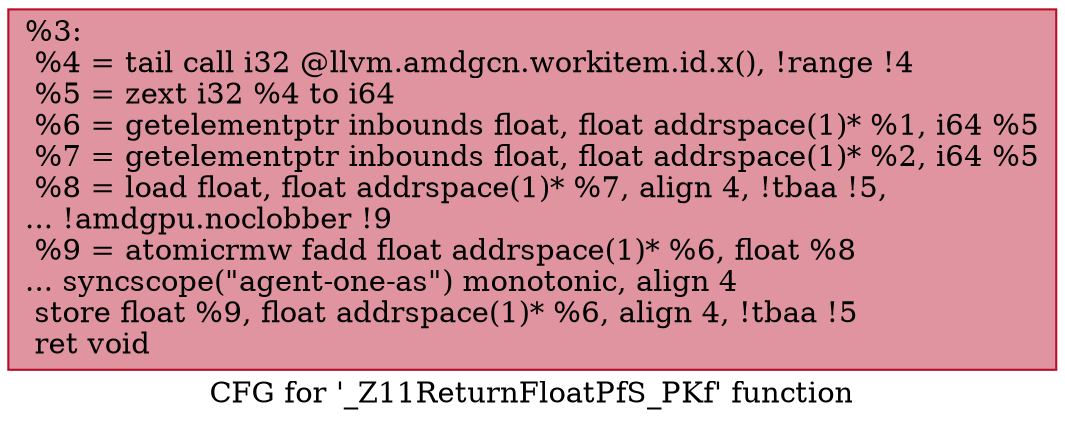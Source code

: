 digraph "CFG for '_Z11ReturnFloatPfS_PKf' function" {
	label="CFG for '_Z11ReturnFloatPfS_PKf' function";

	Node0x6031cd0 [shape=record,color="#b70d28ff", style=filled, fillcolor="#b70d2870",label="{%3:\l  %4 = tail call i32 @llvm.amdgcn.workitem.id.x(), !range !4\l  %5 = zext i32 %4 to i64\l  %6 = getelementptr inbounds float, float addrspace(1)* %1, i64 %5\l  %7 = getelementptr inbounds float, float addrspace(1)* %2, i64 %5\l  %8 = load float, float addrspace(1)* %7, align 4, !tbaa !5,\l... !amdgpu.noclobber !9\l  %9 = atomicrmw fadd float addrspace(1)* %6, float %8\l... syncscope(\"agent-one-as\") monotonic, align 4\l  store float %9, float addrspace(1)* %6, align 4, !tbaa !5\l  ret void\l}"];
}

